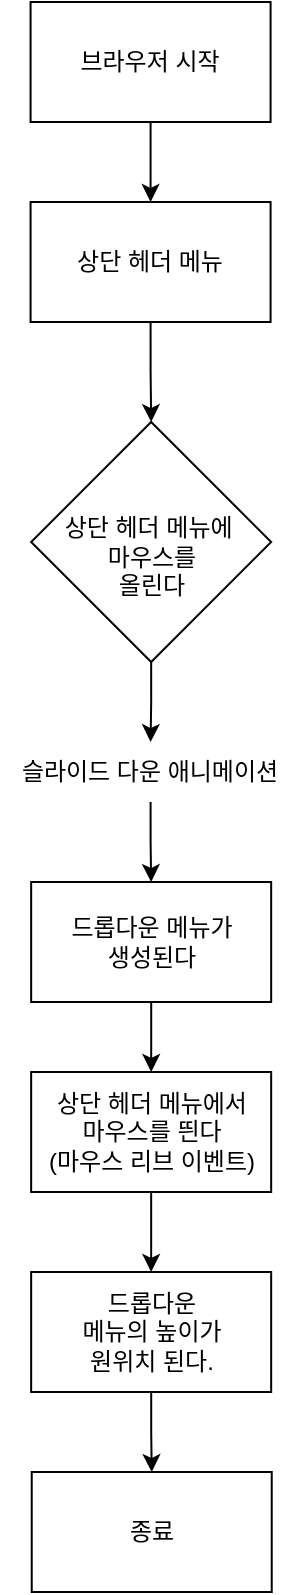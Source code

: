 <mxfile version="24.7.8">
  <diagram name="페이지-1" id="2KR9_V_Ib_mn6aHb6Ial">
    <mxGraphModel grid="1" page="1" gridSize="10" guides="1" tooltips="1" connect="1" arrows="1" fold="1" pageScale="1" pageWidth="827" pageHeight="1169" math="0" shadow="0">
      <root>
        <mxCell id="0" />
        <mxCell id="1" parent="0" />
        <mxCell id="ZcnOkjis89grHfUKvJkv-1" value="상단 헤더 메뉴" style="rounded=0;whiteSpace=wrap;html=1;" vertex="1" parent="1">
          <mxGeometry x="355.29" y="370" width="120" height="60" as="geometry" />
        </mxCell>
        <mxCell id="ZcnOkjis89grHfUKvJkv-4" style="edgeStyle=orthogonalEdgeStyle;rounded=0;orthogonalLoop=1;jettySize=auto;html=1;exitX=0.5;exitY=1;exitDx=0;exitDy=0;" edge="1" parent="1" source="ZcnOkjis89grHfUKvJkv-1" target="ZcnOkjis89grHfUKvJkv-5">
          <mxGeometry relative="1" as="geometry">
            <mxPoint x="415.286" y="590" as="targetPoint" />
            <mxPoint x="415" y="460" as="sourcePoint" />
          </mxGeometry>
        </mxCell>
        <mxCell id="8QJV6r0JBy-Pqqyhm4lV-4" style="edgeStyle=orthogonalEdgeStyle;rounded=0;orthogonalLoop=1;jettySize=auto;html=1;exitX=0.5;exitY=1;exitDx=0;exitDy=0;entryX=0.5;entryY=0;entryDx=0;entryDy=0;" edge="1" parent="1" source="ymZziaA7IjgDKIK-3XVp-13" target="ZcnOkjis89grHfUKvJkv-11">
          <mxGeometry relative="1" as="geometry" />
        </mxCell>
        <mxCell id="ZcnOkjis89grHfUKvJkv-5" value="&lt;div&gt;&lt;span style=&quot;background-color: initial;&quot;&gt;&lt;br&gt;&lt;/span&gt;&lt;/div&gt;&lt;span style=&quot;background-color: initial;&quot;&gt;상단 헤더 메뉴에&amp;nbsp;&lt;/span&gt;&lt;div&gt;&lt;span style=&quot;background-color: initial;&quot;&gt;마우스를&lt;/span&gt;&lt;div&gt;올린다&lt;/div&gt;&lt;/div&gt;" style="rhombus;whiteSpace=wrap;html=1;" vertex="1" parent="1">
          <mxGeometry x="355.58" y="480" width="120" height="120" as="geometry" />
        </mxCell>
        <mxCell id="ymZziaA7IjgDKIK-3XVp-21" value="" style="edgeStyle=orthogonalEdgeStyle;rounded=0;orthogonalLoop=1;jettySize=auto;html=1;" edge="1" parent="1" source="ZcnOkjis89grHfUKvJkv-11" target="ymZziaA7IjgDKIK-3XVp-20">
          <mxGeometry relative="1" as="geometry" />
        </mxCell>
        <mxCell id="ZcnOkjis89grHfUKvJkv-11" value="드롭다운 메뉴가&lt;div&gt;생성된다&lt;/div&gt;" style="rounded=0;whiteSpace=wrap;html=1;" vertex="1" parent="1">
          <mxGeometry x="355.58" y="710" width="120" height="60" as="geometry" />
        </mxCell>
        <mxCell id="ZcnOkjis89grHfUKvJkv-17" value="종료" style="rounded=0;whiteSpace=wrap;html=1;" vertex="1" parent="1">
          <mxGeometry x="355.866" y="1005" width="120" height="60" as="geometry" />
        </mxCell>
        <mxCell id="ymZziaA7IjgDKIK-3XVp-3" style="edgeStyle=orthogonalEdgeStyle;rounded=0;orthogonalLoop=1;jettySize=auto;html=1;entryX=0.5;entryY=0;entryDx=0;entryDy=0;" edge="1" parent="1" source="8QJV6r0JBy-Pqqyhm4lV-3" target="ZcnOkjis89grHfUKvJkv-17">
          <mxGeometry relative="1" as="geometry" />
        </mxCell>
        <mxCell id="8QJV6r0JBy-Pqqyhm4lV-3" value="드롭다운&lt;div&gt;메뉴의 높이가&lt;br&gt;원위치 된다.&lt;/div&gt;" style="rounded=0;whiteSpace=wrap;html=1;" vertex="1" parent="1">
          <mxGeometry x="355.58" y="905" width="120" height="60" as="geometry" />
        </mxCell>
        <mxCell id="ymZziaA7IjgDKIK-3XVp-11" style="edgeStyle=orthogonalEdgeStyle;rounded=0;orthogonalLoop=1;jettySize=auto;html=1;exitX=0.5;exitY=1;exitDx=0;exitDy=0;entryX=0.5;entryY=0;entryDx=0;entryDy=0;" edge="1" parent="1" source="ymZziaA7IjgDKIK-3XVp-9" target="ZcnOkjis89grHfUKvJkv-1">
          <mxGeometry relative="1" as="geometry" />
        </mxCell>
        <mxCell id="ymZziaA7IjgDKIK-3XVp-9" value="브라우저 시작" style="rounded=0;whiteSpace=wrap;html=1;" vertex="1" parent="1">
          <mxGeometry x="355.29" y="270" width="120" height="60" as="geometry" />
        </mxCell>
        <mxCell id="ymZziaA7IjgDKIK-3XVp-14" value="" style="edgeStyle=orthogonalEdgeStyle;rounded=0;orthogonalLoop=1;jettySize=auto;html=1;exitX=0.5;exitY=1;exitDx=0;exitDy=0;entryX=0.5;entryY=0;entryDx=0;entryDy=0;" edge="1" parent="1" source="ZcnOkjis89grHfUKvJkv-5" target="ymZziaA7IjgDKIK-3XVp-13">
          <mxGeometry relative="1" as="geometry">
            <mxPoint x="415.29" y="630" as="sourcePoint" />
            <mxPoint x="415.29" y="725" as="targetPoint" />
          </mxGeometry>
        </mxCell>
        <mxCell id="ymZziaA7IjgDKIK-3XVp-13" value="슬라이드 다운 애니메이션" style="text;html=1;align=center;verticalAlign=middle;whiteSpace=wrap;rounded=0;" vertex="1" parent="1">
          <mxGeometry x="340.29" y="640" width="150" height="30" as="geometry" />
        </mxCell>
        <mxCell id="ymZziaA7IjgDKIK-3XVp-22" style="edgeStyle=orthogonalEdgeStyle;rounded=0;orthogonalLoop=1;jettySize=auto;html=1;" edge="1" parent="1" source="ymZziaA7IjgDKIK-3XVp-20" target="8QJV6r0JBy-Pqqyhm4lV-3">
          <mxGeometry relative="1" as="geometry" />
        </mxCell>
        <mxCell id="ymZziaA7IjgDKIK-3XVp-20" value="상단 헤더 메뉴에서&lt;br&gt;마우스를 띈다&lt;br&gt;(마우스 리브 이벤트)" style="rounded=0;whiteSpace=wrap;html=1;" vertex="1" parent="1">
          <mxGeometry x="355.58" y="805" width="120" height="60" as="geometry" />
        </mxCell>
      </root>
    </mxGraphModel>
  </diagram>
</mxfile>
